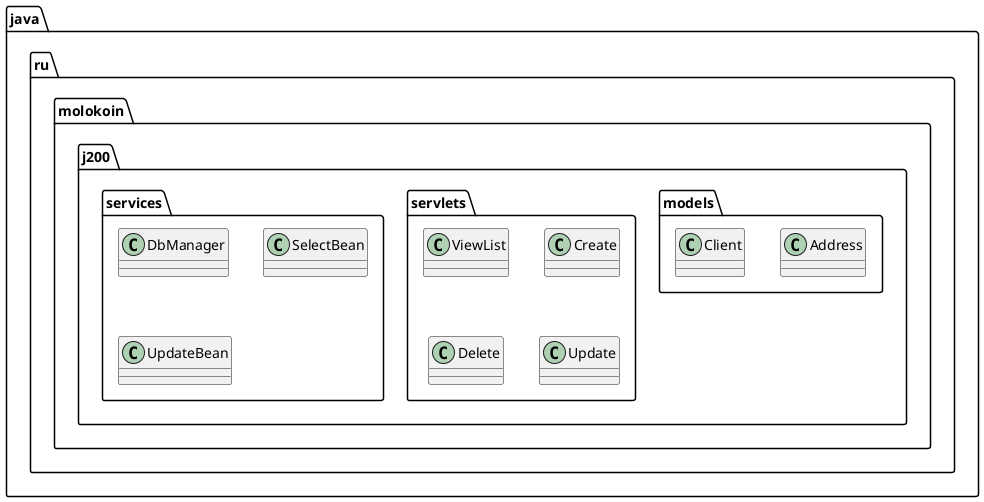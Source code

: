 @startuml

package "java.ru.molokoin.j200"{
    ' Классы-модели
    package models {
        class Address{}
        class Client{}
    }

    ' Сервлеты
    package servlets{
        class ViewList{}
        class Create{}
        class Delete{}
        class Update{}
    }

    ' service beans
    package services{
        ' interface ClientService{}
        ' class ClientServiceImpl{}
        ' interface AppRepositoryLocal{}
        ' class AppRepository{}
        class DbManager{}
        class SelectBean{}
        Class UpdateBean{}
    }

}



@enduml